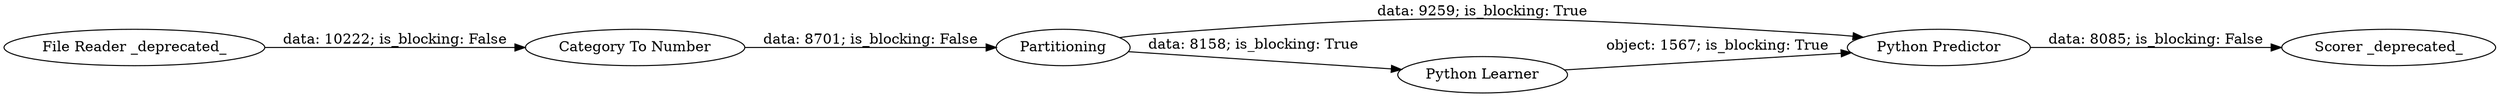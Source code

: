 digraph {
	"6193975423675030150_8" [label="Python Predictor"]
	"6193975423675030150_7" [label="Python Learner"]
	"6193975423675030150_3" [label="File Reader _deprecated_"]
	"6193975423675030150_6" [label="Category To Number"]
	"6193975423675030150_5" [label=Partitioning]
	"6193975423675030150_10" [label="Scorer _deprecated_"]
	"6193975423675030150_8" -> "6193975423675030150_10" [label="data: 8085; is_blocking: False"]
	"6193975423675030150_5" -> "6193975423675030150_8" [label="data: 9259; is_blocking: True"]
	"6193975423675030150_5" -> "6193975423675030150_7" [label="data: 8158; is_blocking: True"]
	"6193975423675030150_6" -> "6193975423675030150_5" [label="data: 8701; is_blocking: False"]
	"6193975423675030150_3" -> "6193975423675030150_6" [label="data: 10222; is_blocking: False"]
	"6193975423675030150_7" -> "6193975423675030150_8" [label="object: 1567; is_blocking: True"]
	rankdir=LR
}
